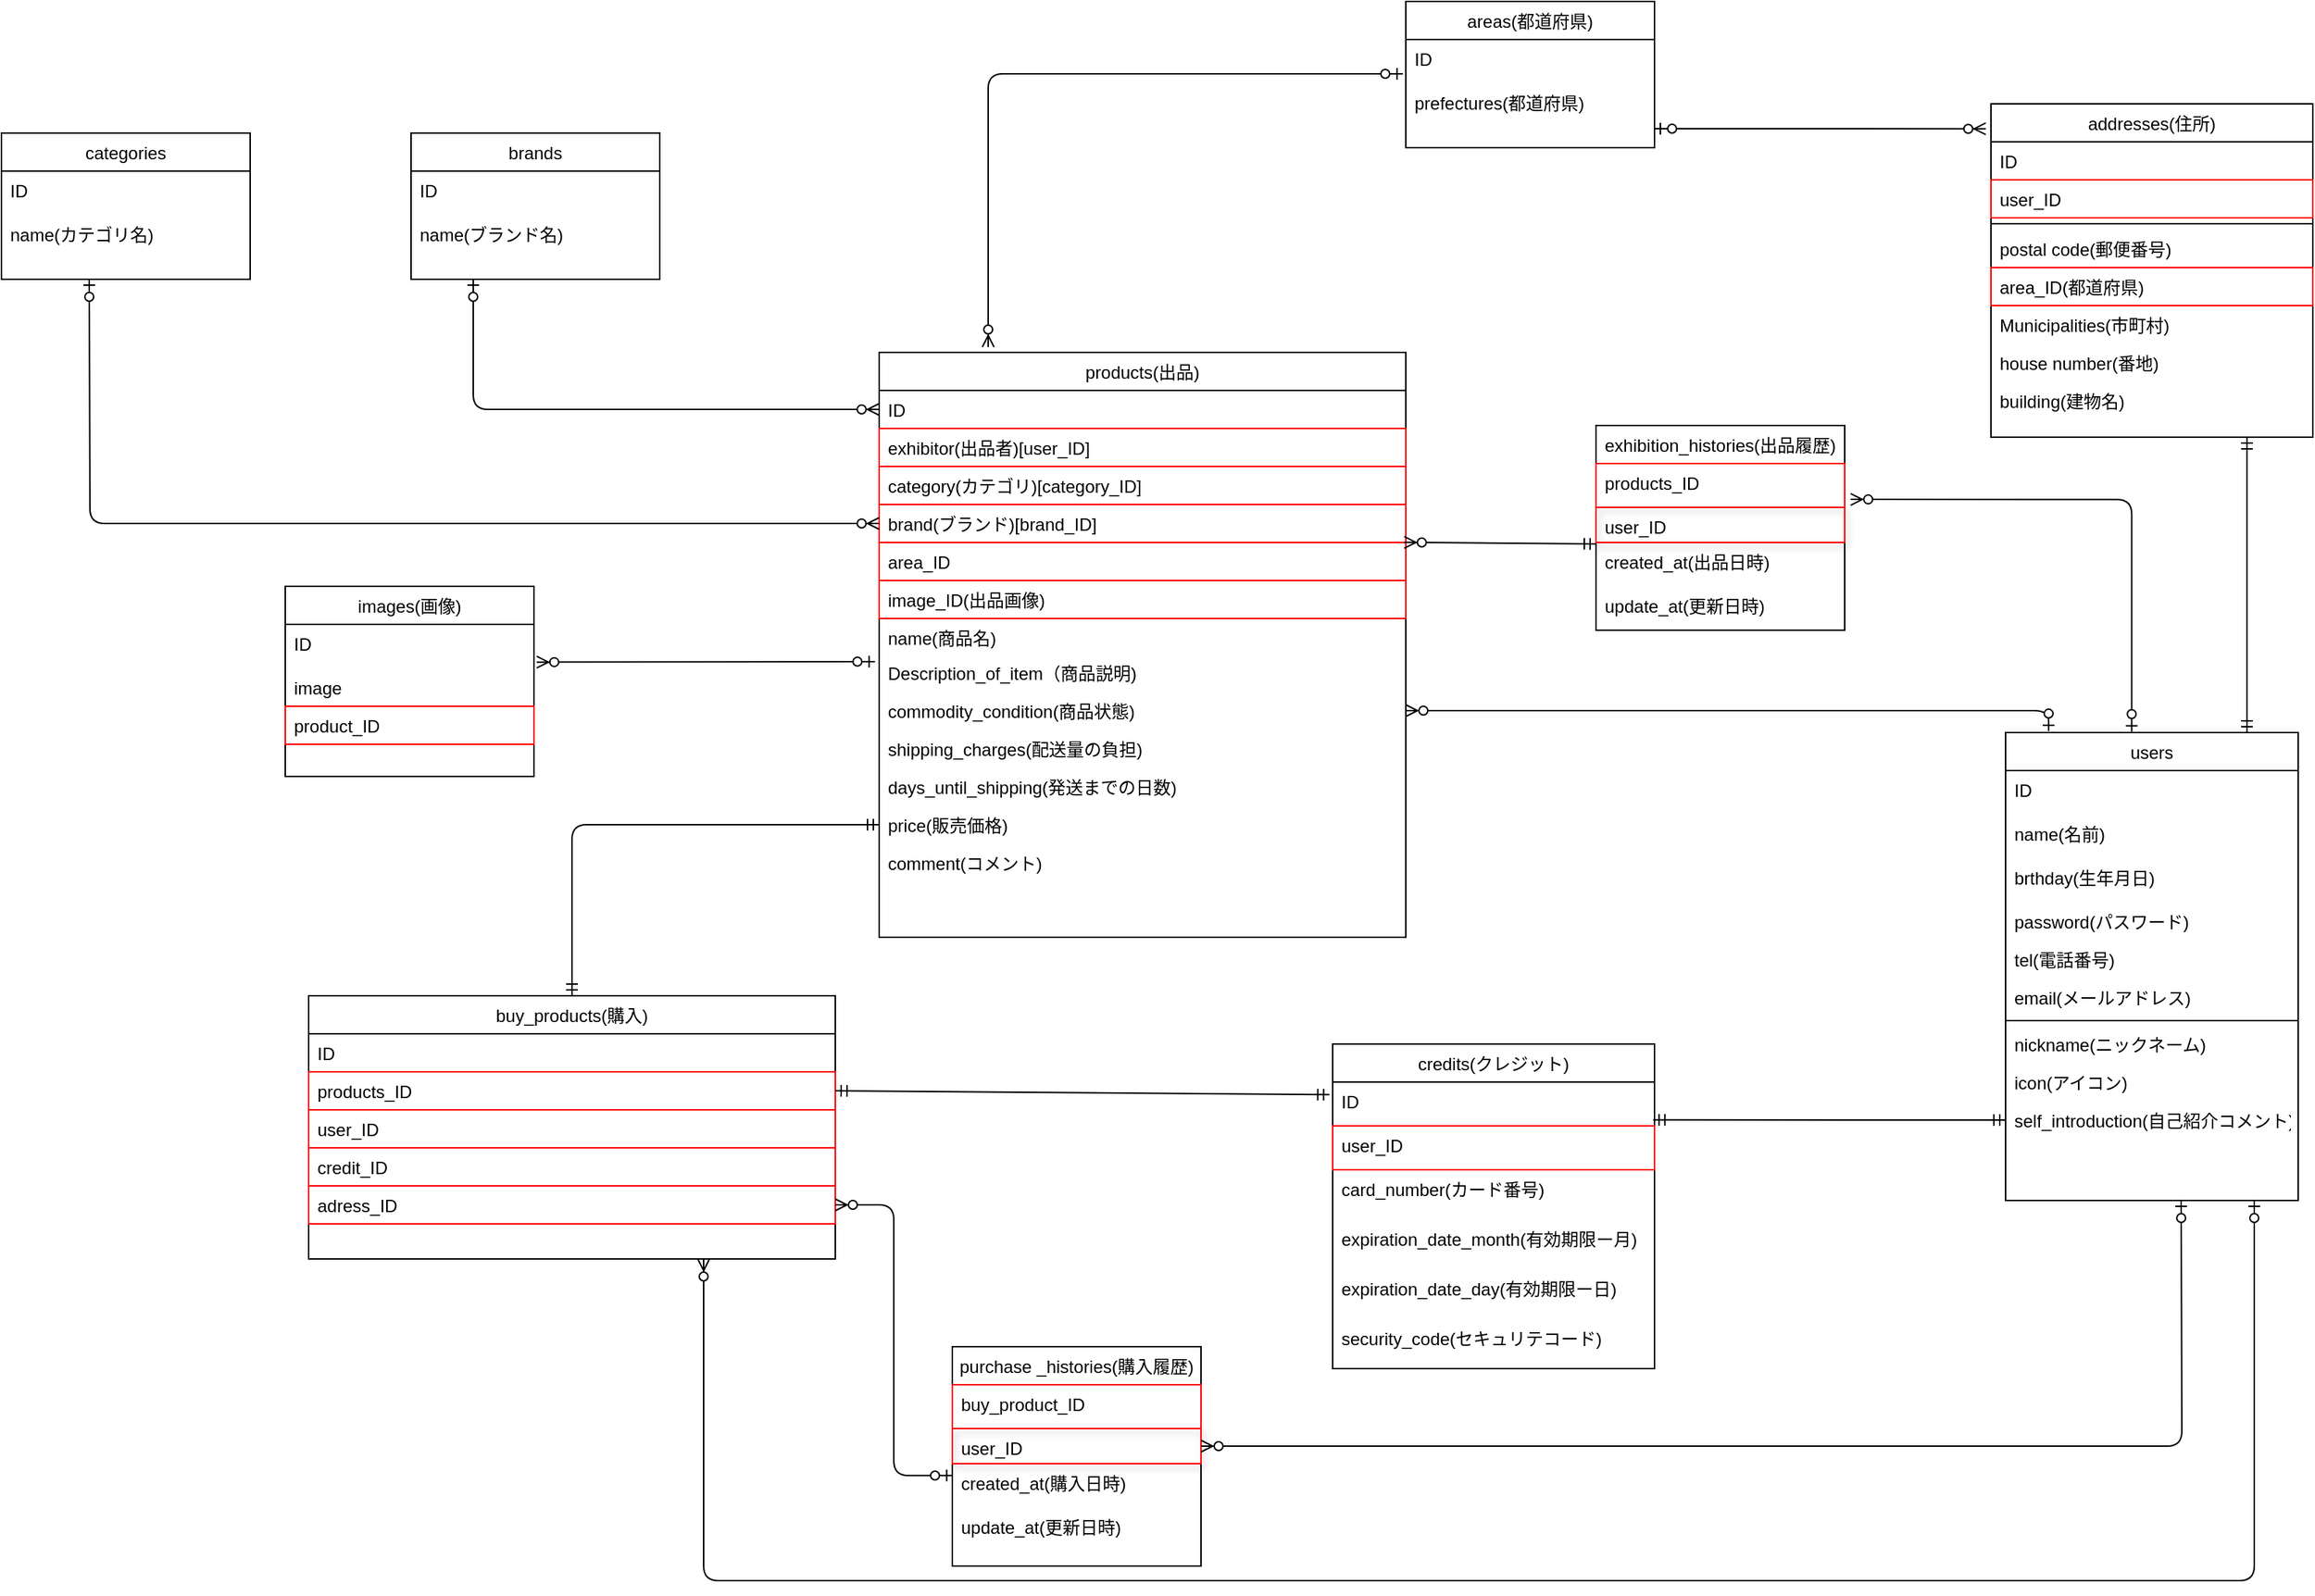 <mxfile version="13.1.3">
    <diagram id="6hGFLwfOUW9BJ-s0fimq" name="Page-1">
        <mxGraphModel dx="728" dy="439" grid="1" gridSize="10" guides="1" tooltips="1" connect="1" arrows="1" fold="1" page="1" pageScale="1" pageWidth="827" pageHeight="1169" math="0" shadow="0">
            <root>
                <mxCell id="0"/>
                <mxCell id="1" parent="0"/>
                <mxCell id="234" value="products(出品)" style="swimlane;fontStyle=0;align=center;verticalAlign=top;childLayout=stackLayout;horizontal=1;startSize=26;horizontalStack=0;resizeParent=1;resizeLast=0;collapsible=1;marginBottom=0;rounded=0;shadow=0;strokeWidth=1;" parent="1" vertex="1">
                    <mxGeometry x="650" y="310" width="360" height="400" as="geometry">
                        <mxRectangle x="280" y="280" width="160" height="26" as="alternateBounds"/>
                    </mxGeometry>
                </mxCell>
                <mxCell id="235" value="ID" style="text;align=left;verticalAlign=top;spacingLeft=4;spacingRight=4;overflow=hidden;rotatable=0;points=[[0,0.5],[1,0.5]];portConstraint=eastwest;rounded=0;shadow=0;html=0;" parent="234" vertex="1">
                    <mxGeometry y="26" width="360" height="26" as="geometry"/>
                </mxCell>
                <mxCell id="239" value="exhibitor(出品者)[user_ID]" style="text;align=left;verticalAlign=top;spacingLeft=4;spacingRight=4;overflow=hidden;rotatable=0;points=[[0,0.5],[1,0.5]];portConstraint=eastwest;strokeColor=#FF0000;" parent="234" vertex="1">
                    <mxGeometry y="52" width="360" height="26" as="geometry"/>
                </mxCell>
                <mxCell id="242" value="category(カテゴリ)[category_ID]" style="text;align=left;verticalAlign=top;spacingLeft=4;spacingRight=4;overflow=hidden;rotatable=0;points=[[0,0.5],[1,0.5]];portConstraint=eastwest;rounded=0;shadow=0;html=0;strokeColor=#FF0000;" parent="234" vertex="1">
                    <mxGeometry y="78" width="360" height="26" as="geometry"/>
                </mxCell>
                <mxCell id="261" value="brand(ブランド)[brand_ID]" style="text;align=left;verticalAlign=top;spacingLeft=4;spacingRight=4;overflow=hidden;rotatable=0;points=[[0,0.5],[1,0.5]];portConstraint=eastwest;rounded=0;shadow=0;html=0;strokeColor=#FF0000;" parent="234" vertex="1">
                    <mxGeometry y="104" width="360" height="26" as="geometry"/>
                </mxCell>
                <mxCell id="268" value="area_ID" style="text;align=left;verticalAlign=top;spacingLeft=4;spacingRight=4;overflow=hidden;rotatable=0;points=[[0,0.5],[1,0.5]];portConstraint=eastwest;rounded=0;shadow=0;html=0;strokeColor=#FF0000;" parent="234" vertex="1">
                    <mxGeometry y="130" width="360" height="26" as="geometry"/>
                </mxCell>
                <mxCell id="456" value="image_ID(出品画像)" style="text;align=left;verticalAlign=top;spacingLeft=4;spacingRight=4;overflow=hidden;rotatable=0;points=[[0,0.5],[1,0.5]];portConstraint=eastwest;rounded=0;shadow=0;html=0;strokeColor=#FF0000;" parent="234" vertex="1">
                    <mxGeometry y="156" width="360" height="26" as="geometry"/>
                </mxCell>
                <mxCell id="262" value="name(商品名)" style="text;align=left;verticalAlign=top;spacingLeft=4;spacingRight=4;overflow=hidden;rotatable=0;points=[[0,0.5],[1,0.5]];portConstraint=eastwest;rounded=0;shadow=0;html=0;" parent="234" vertex="1">
                    <mxGeometry y="182" width="360" height="24" as="geometry"/>
                </mxCell>
                <mxCell id="263" value="Description_of_item（商品説明)" style="text;align=left;verticalAlign=top;spacingLeft=4;spacingRight=4;overflow=hidden;rotatable=0;points=[[0,0.5],[1,0.5]];portConstraint=eastwest;rounded=0;shadow=0;html=0;" parent="234" vertex="1">
                    <mxGeometry y="206" width="360" height="26" as="geometry"/>
                </mxCell>
                <mxCell id="264" value="commodity_condition(商品状態)" style="text;align=left;verticalAlign=top;spacingLeft=4;spacingRight=4;overflow=hidden;rotatable=0;points=[[0,0.5],[1,0.5]];portConstraint=eastwest;rounded=0;shadow=0;html=0;" parent="234" vertex="1">
                    <mxGeometry y="232" width="360" height="26" as="geometry"/>
                </mxCell>
                <mxCell id="265" value="shipping_charges(配送量の負担)" style="text;align=left;verticalAlign=top;spacingLeft=4;spacingRight=4;overflow=hidden;rotatable=0;points=[[0,0.5],[1,0.5]];portConstraint=eastwest;rounded=0;shadow=0;html=0;" parent="234" vertex="1">
                    <mxGeometry y="258" width="360" height="26" as="geometry"/>
                </mxCell>
                <mxCell id="269" value="days_until_shipping(発送までの日数)" style="text;align=left;verticalAlign=top;spacingLeft=4;spacingRight=4;overflow=hidden;rotatable=0;points=[[0,0.5],[1,0.5]];portConstraint=eastwest;rounded=0;shadow=0;html=0;" parent="234" vertex="1">
                    <mxGeometry y="284" width="360" height="26" as="geometry"/>
                </mxCell>
                <mxCell id="270" value="price(販売価格)" style="text;align=left;verticalAlign=top;spacingLeft=4;spacingRight=4;overflow=hidden;rotatable=0;points=[[0,0.5],[1,0.5]];portConstraint=eastwest;rounded=0;shadow=0;html=0;" parent="234" vertex="1">
                    <mxGeometry y="310" width="360" height="26" as="geometry"/>
                </mxCell>
                <mxCell id="441" value="comment(コメント)" style="text;align=left;verticalAlign=top;spacingLeft=4;spacingRight=4;overflow=hidden;rotatable=0;points=[[0,0.5],[1,0.5]];portConstraint=eastwest;rounded=0;shadow=0;html=0;" parent="234" vertex="1">
                    <mxGeometry y="336" width="360" height="26" as="geometry"/>
                </mxCell>
                <mxCell id="98" value="addresses(住所)" style="swimlane;fontStyle=0;align=center;verticalAlign=top;childLayout=stackLayout;horizontal=1;startSize=26;horizontalStack=0;resizeParent=1;resizeLast=0;collapsible=1;marginBottom=0;rounded=0;shadow=0;strokeWidth=1;" parent="1" vertex="1">
                    <mxGeometry x="1410" y="140" width="220" height="228" as="geometry">
                        <mxRectangle x="550" y="140" width="160" height="26" as="alternateBounds"/>
                    </mxGeometry>
                </mxCell>
                <mxCell id="193" value="ID" style="text;align=left;verticalAlign=top;spacingLeft=4;spacingRight=4;overflow=hidden;rotatable=0;points=[[0,0.5],[1,0.5]];portConstraint=eastwest;rounded=0;shadow=0;html=0;" parent="98" vertex="1">
                    <mxGeometry y="26" width="220" height="26" as="geometry"/>
                </mxCell>
                <mxCell id="129" value="user_ID" style="text;align=left;verticalAlign=top;spacingLeft=4;spacingRight=4;overflow=hidden;rotatable=0;points=[[0,0.5],[1,0.5]];portConstraint=eastwest;rounded=0;shadow=0;html=0;strokeColor=#FF0000;" parent="98" vertex="1">
                    <mxGeometry y="52" width="220" height="26" as="geometry"/>
                </mxCell>
                <mxCell id="104" value="" style="line;html=1;strokeWidth=1;align=left;verticalAlign=middle;spacingTop=-1;spacingLeft=3;spacingRight=3;rotatable=0;labelPosition=right;points=[];portConstraint=eastwest;" parent="98" vertex="1">
                    <mxGeometry y="78" width="220" height="8" as="geometry"/>
                </mxCell>
                <mxCell id="105" value="postal code(郵便番号)" style="text;align=left;verticalAlign=top;spacingLeft=4;spacingRight=4;overflow=hidden;rotatable=0;points=[[0,0.5],[1,0.5]];portConstraint=eastwest;" parent="98" vertex="1">
                    <mxGeometry y="86" width="220" height="26" as="geometry"/>
                </mxCell>
                <mxCell id="106" value="area_ID(都道府県)" style="text;align=left;verticalAlign=top;spacingLeft=4;spacingRight=4;overflow=hidden;rotatable=0;points=[[0,0.5],[1,0.5]];portConstraint=eastwest;strokeColor=#FF0000;" parent="98" vertex="1">
                    <mxGeometry y="112" width="220" height="26" as="geometry"/>
                </mxCell>
                <mxCell id="130" value="Municipalities(市町村)" style="text;align=left;verticalAlign=top;spacingLeft=4;spacingRight=4;overflow=hidden;rotatable=0;points=[[0,0.5],[1,0.5]];portConstraint=eastwest;" parent="98" vertex="1">
                    <mxGeometry y="138" width="220" height="26" as="geometry"/>
                </mxCell>
                <mxCell id="103" value="house number(番地)" style="text;align=left;verticalAlign=top;spacingLeft=4;spacingRight=4;overflow=hidden;rotatable=0;points=[[0,0.5],[1,0.5]];portConstraint=eastwest;rounded=0;shadow=0;html=0;" parent="98" vertex="1">
                    <mxGeometry y="164" width="220" height="26" as="geometry"/>
                </mxCell>
                <mxCell id="132" value="building(建物名)" style="text;align=left;verticalAlign=top;spacingLeft=4;spacingRight=4;overflow=hidden;rotatable=0;points=[[0,0.5],[1,0.5]];portConstraint=eastwest;rounded=0;shadow=0;html=0;" parent="98" vertex="1">
                    <mxGeometry y="190" width="220" height="26" as="geometry"/>
                </mxCell>
                <mxCell id="111" value="users" style="swimlane;fontStyle=0;align=center;verticalAlign=top;childLayout=stackLayout;horizontal=1;startSize=26;horizontalStack=0;resizeParent=1;resizeLast=0;collapsible=1;marginBottom=0;rounded=0;shadow=0;strokeWidth=1;" parent="1" vertex="1">
                    <mxGeometry x="1420" y="570" width="200" height="320" as="geometry">
                        <mxRectangle x="340" y="380" width="170" height="26" as="alternateBounds"/>
                    </mxGeometry>
                </mxCell>
                <mxCell id="128" value="ID" style="text;align=left;verticalAlign=top;spacingLeft=4;spacingRight=4;overflow=hidden;rotatable=0;points=[[0,0.5],[1,0.5]];portConstraint=eastwest;" parent="111" vertex="1">
                    <mxGeometry y="26" width="200" height="30" as="geometry"/>
                </mxCell>
                <mxCell id="123" value="name(名前)" style="text;align=left;verticalAlign=top;spacingLeft=4;spacingRight=4;overflow=hidden;rotatable=0;points=[[0,0.5],[1,0.5]];portConstraint=eastwest;" parent="111" vertex="1">
                    <mxGeometry y="56" width="200" height="30" as="geometry"/>
                </mxCell>
                <mxCell id="124" value="brthday(生年月日)" style="text;align=left;verticalAlign=top;spacingLeft=4;spacingRight=4;overflow=hidden;rotatable=0;points=[[0,0.5],[1,0.5]];portConstraint=eastwest;" parent="111" vertex="1">
                    <mxGeometry y="86" width="200" height="30" as="geometry"/>
                </mxCell>
                <mxCell id="122" value="password(パスワード)" style="text;align=left;verticalAlign=top;spacingLeft=4;spacingRight=4;overflow=hidden;rotatable=0;points=[[0,0.5],[1,0.5]];portConstraint=eastwest;" parent="111" vertex="1">
                    <mxGeometry y="116" width="200" height="26" as="geometry"/>
                </mxCell>
                <mxCell id="197" value="tel(電話番号)" style="text;align=left;verticalAlign=top;spacingLeft=4;spacingRight=4;overflow=hidden;rotatable=0;points=[[0,0.5],[1,0.5]];portConstraint=eastwest;" parent="111" vertex="1">
                    <mxGeometry y="142" width="200" height="26" as="geometry"/>
                </mxCell>
                <mxCell id="198" value="email(メールアドレス)" style="text;align=left;verticalAlign=top;spacingLeft=4;spacingRight=4;overflow=hidden;rotatable=0;points=[[0,0.5],[1,0.5]];portConstraint=eastwest;" parent="111" vertex="1">
                    <mxGeometry y="168" width="200" height="26" as="geometry"/>
                </mxCell>
                <mxCell id="113" value="" style="line;html=1;strokeWidth=1;align=left;verticalAlign=middle;spacingTop=-1;spacingLeft=3;spacingRight=3;rotatable=0;labelPosition=right;points=[];portConstraint=eastwest;" parent="111" vertex="1">
                    <mxGeometry y="194" width="200" height="6" as="geometry"/>
                </mxCell>
                <mxCell id="112" value="nickname(ニックネーム)" style="text;align=left;verticalAlign=top;spacingLeft=4;spacingRight=4;overflow=hidden;rotatable=0;points=[[0,0.5],[1,0.5]];portConstraint=eastwest;" parent="111" vertex="1">
                    <mxGeometry y="200" width="200" height="26" as="geometry"/>
                </mxCell>
                <mxCell id="195" value="icon(アイコン)" style="text;align=left;verticalAlign=top;spacingLeft=4;spacingRight=4;overflow=hidden;rotatable=0;points=[[0,0.5],[1,0.5]];portConstraint=eastwest;" parent="111" vertex="1">
                    <mxGeometry y="226" width="200" height="26" as="geometry"/>
                </mxCell>
                <mxCell id="214" value="self_introduction(自己紹介コメント)" style="text;align=left;verticalAlign=top;spacingLeft=4;spacingRight=4;overflow=hidden;rotatable=0;points=[[0,0.5],[1,0.5]];portConstraint=eastwest;" parent="111" vertex="1">
                    <mxGeometry y="252" width="200" height="26" as="geometry"/>
                </mxCell>
                <mxCell id="332" value="" style="fontSize=12;html=1;endArrow=ERmandOne;startArrow=ERmandOne;entryX=0.5;entryY=0;entryDx=0;entryDy=0;exitX=0.5;exitY=1;exitDx=0;exitDy=0;" parent="1" edge="1">
                    <mxGeometry width="100" height="100" relative="1" as="geometry">
                        <mxPoint x="1585" y="368" as="sourcePoint"/>
                        <mxPoint x="1585" y="570" as="targetPoint"/>
                    </mxGeometry>
                </mxCell>
                <mxCell id="333" value="credits(クレジット)" style="swimlane;fontStyle=0;align=center;verticalAlign=top;childLayout=stackLayout;horizontal=1;startSize=26;horizontalStack=0;resizeParent=1;resizeLast=0;collapsible=1;marginBottom=0;rounded=0;shadow=0;strokeWidth=1;" parent="1" vertex="1">
                    <mxGeometry x="960" y="783" width="220" height="222" as="geometry">
                        <mxRectangle x="340" y="380" width="170" height="26" as="alternateBounds"/>
                    </mxGeometry>
                </mxCell>
                <mxCell id="334" value="ID" style="text;align=left;verticalAlign=top;spacingLeft=4;spacingRight=4;overflow=hidden;rotatable=0;points=[[0,0.5],[1,0.5]];portConstraint=eastwest;" parent="333" vertex="1">
                    <mxGeometry y="26" width="220" height="30" as="geometry"/>
                </mxCell>
                <mxCell id="336" value="user_ID" style="text;align=left;verticalAlign=top;spacingLeft=4;spacingRight=4;overflow=hidden;rotatable=0;points=[[0,0.5],[1,0.5]];portConstraint=eastwest;strokeColor=#FF0000;" parent="333" vertex="1">
                    <mxGeometry y="56" width="220" height="30" as="geometry"/>
                </mxCell>
                <mxCell id="335" value="card_number(カード番号)" style="text;align=left;verticalAlign=top;spacingLeft=4;spacingRight=4;overflow=hidden;rotatable=0;points=[[0,0.5],[1,0.5]];portConstraint=eastwest;" parent="333" vertex="1">
                    <mxGeometry y="86" width="220" height="34" as="geometry"/>
                </mxCell>
                <mxCell id="341" value="expiration_date_month(有効期限ー月)" style="text;align=left;verticalAlign=top;spacingLeft=4;spacingRight=4;overflow=hidden;rotatable=0;points=[[0,0.5],[1,0.5]];portConstraint=eastwest;" parent="333" vertex="1">
                    <mxGeometry y="120" width="220" height="34" as="geometry"/>
                </mxCell>
                <mxCell id="342" value="expiration_date_day(有効期限ー日)" style="text;align=left;verticalAlign=top;spacingLeft=4;spacingRight=4;overflow=hidden;rotatable=0;points=[[0,0.5],[1,0.5]];portConstraint=eastwest;" parent="333" vertex="1">
                    <mxGeometry y="154" width="220" height="34" as="geometry"/>
                </mxCell>
                <mxCell id="343" value="security_code(セキュリテコード)" style="text;align=left;verticalAlign=top;spacingLeft=4;spacingRight=4;overflow=hidden;rotatable=0;points=[[0,0.5],[1,0.5]];portConstraint=eastwest;" parent="333" vertex="1">
                    <mxGeometry y="188" width="220" height="34" as="geometry"/>
                </mxCell>
                <mxCell id="345" value="" style="fontSize=12;html=1;endArrow=ERmandOne;startArrow=ERmandOne;exitX=0.996;exitY=-0.137;exitDx=0;exitDy=0;exitPerimeter=0;entryX=0;entryY=0.5;entryDx=0;entryDy=0;" parent="1" source="336" target="214" edge="1">
                    <mxGeometry width="100" height="100" relative="1" as="geometry">
                        <mxPoint x="1200" y="860" as="sourcePoint"/>
                        <mxPoint x="1370" y="880" as="targetPoint"/>
                    </mxGeometry>
                </mxCell>
                <mxCell id="354" value="brands" style="swimlane;fontStyle=0;align=center;verticalAlign=top;childLayout=stackLayout;horizontal=1;startSize=26;horizontalStack=0;resizeParent=1;resizeLast=0;collapsible=1;marginBottom=0;rounded=0;shadow=0;strokeWidth=1;" parent="1" vertex="1">
                    <mxGeometry x="330" y="160" width="170" height="100" as="geometry">
                        <mxRectangle x="340" y="380" width="170" height="26" as="alternateBounds"/>
                    </mxGeometry>
                </mxCell>
                <mxCell id="355" value="ID" style="text;align=left;verticalAlign=top;spacingLeft=4;spacingRight=4;overflow=hidden;rotatable=0;points=[[0,0.5],[1,0.5]];portConstraint=eastwest;" parent="354" vertex="1">
                    <mxGeometry y="26" width="170" height="30" as="geometry"/>
                </mxCell>
                <mxCell id="359" value="name(ブランド名)" style="text;align=left;verticalAlign=top;spacingLeft=4;spacingRight=4;overflow=hidden;rotatable=0;points=[[0,0.5],[1,0.5]];portConstraint=eastwest;" parent="354" vertex="1">
                    <mxGeometry y="56" width="170" height="30" as="geometry"/>
                </mxCell>
                <mxCell id="361" value="categories" style="swimlane;fontStyle=0;align=center;verticalAlign=top;childLayout=stackLayout;horizontal=1;startSize=26;horizontalStack=0;resizeParent=1;resizeLast=0;collapsible=1;marginBottom=0;rounded=0;shadow=0;strokeWidth=1;" parent="1" vertex="1">
                    <mxGeometry x="50" y="160" width="170" height="100" as="geometry">
                        <mxRectangle x="340" y="380" width="170" height="26" as="alternateBounds"/>
                    </mxGeometry>
                </mxCell>
                <mxCell id="362" value="ID" style="text;align=left;verticalAlign=top;spacingLeft=4;spacingRight=4;overflow=hidden;rotatable=0;points=[[0,0.5],[1,0.5]];portConstraint=eastwest;" parent="361" vertex="1">
                    <mxGeometry y="26" width="170" height="30" as="geometry"/>
                </mxCell>
                <mxCell id="364" value="name(カテゴリ名)" style="text;align=left;verticalAlign=top;spacingLeft=4;spacingRight=4;overflow=hidden;rotatable=0;points=[[0,0.5],[1,0.5]];portConstraint=eastwest;" parent="361" vertex="1">
                    <mxGeometry y="56" width="170" height="30" as="geometry"/>
                </mxCell>
                <mxCell id="366" value="areas(都道府県)" style="swimlane;fontStyle=0;align=center;verticalAlign=top;childLayout=stackLayout;horizontal=1;startSize=26;horizontalStack=0;resizeParent=1;resizeLast=0;collapsible=1;marginBottom=0;rounded=0;shadow=0;strokeWidth=1;" parent="1" vertex="1">
                    <mxGeometry x="1010" y="70" width="170" height="100" as="geometry">
                        <mxRectangle x="340" y="380" width="170" height="26" as="alternateBounds"/>
                    </mxGeometry>
                </mxCell>
                <mxCell id="367" value="ID" style="text;align=left;verticalAlign=top;spacingLeft=4;spacingRight=4;overflow=hidden;rotatable=0;points=[[0,0.5],[1,0.5]];portConstraint=eastwest;" parent="366" vertex="1">
                    <mxGeometry y="26" width="170" height="30" as="geometry"/>
                </mxCell>
                <mxCell id="435" value="prefectures(都道府県) " style="text;align=left;verticalAlign=top;spacingLeft=4;spacingRight=4;overflow=hidden;rotatable=0;points=[[0,0.5],[1,0.5]];portConstraint=eastwest;strokeColor=none;" parent="366" vertex="1">
                    <mxGeometry y="56" width="170" height="26" as="geometry"/>
                </mxCell>
                <mxCell id="398" value="" style="edgeStyle=orthogonalEdgeStyle;fontSize=12;html=1;endArrow=ERzeroToMany;startArrow=ERzeroToOne;entryX=0;entryY=0.5;entryDx=0;entryDy=0;" parent="1" target="261" edge="1">
                    <mxGeometry width="100" height="100" relative="1" as="geometry">
                        <mxPoint x="110" y="260" as="sourcePoint"/>
                        <mxPoint x="610" y="380" as="targetPoint"/>
                    </mxGeometry>
                </mxCell>
                <mxCell id="399" value="" style="edgeStyle=orthogonalEdgeStyle;fontSize=12;html=1;endArrow=ERzeroToMany;startArrow=ERzeroToOne;exitX=0.25;exitY=1;exitDx=0;exitDy=0;entryX=0;entryY=0.5;entryDx=0;entryDy=0;" parent="1" source="354" target="235" edge="1">
                    <mxGeometry width="100" height="100" relative="1" as="geometry">
                        <mxPoint x="340" y="360" as="sourcePoint"/>
                        <mxPoint x="570" y="380" as="targetPoint"/>
                    </mxGeometry>
                </mxCell>
                <mxCell id="381" value="buy_products(購入)" style="swimlane;fontStyle=0;align=center;verticalAlign=top;childLayout=stackLayout;horizontal=1;startSize=26;horizontalStack=0;resizeParent=1;resizeLast=0;collapsible=1;marginBottom=0;rounded=0;shadow=0;strokeWidth=1;" parent="1" vertex="1">
                    <mxGeometry x="260" y="750" width="360" height="180" as="geometry">
                        <mxRectangle x="280" y="280" width="160" height="26" as="alternateBounds"/>
                    </mxGeometry>
                </mxCell>
                <mxCell id="382" value="ID" style="text;align=left;verticalAlign=top;spacingLeft=4;spacingRight=4;overflow=hidden;rotatable=0;points=[[0,0.5],[1,0.5]];portConstraint=eastwest;rounded=0;shadow=0;html=0;" parent="381" vertex="1">
                    <mxGeometry y="26" width="360" height="26" as="geometry"/>
                </mxCell>
                <mxCell id="393" value="products_ID" style="text;align=left;verticalAlign=top;spacingLeft=4;spacingRight=4;overflow=hidden;rotatable=0;points=[[0,0.5],[1,0.5]];portConstraint=eastwest;rounded=0;shadow=0;html=0;strokeColor=#FF0000;" parent="381" vertex="1">
                    <mxGeometry y="52" width="360" height="26" as="geometry"/>
                </mxCell>
                <mxCell id="383" value="user_ID" style="text;align=left;verticalAlign=top;spacingLeft=4;spacingRight=4;overflow=hidden;rotatable=0;points=[[0,0.5],[1,0.5]];portConstraint=eastwest;strokeColor=#FF0000;" parent="381" vertex="1">
                    <mxGeometry y="78" width="360" height="26" as="geometry"/>
                </mxCell>
                <mxCell id="392" value="credit_ID" style="text;align=left;verticalAlign=top;spacingLeft=4;spacingRight=4;overflow=hidden;rotatable=0;points=[[0,0.5],[1,0.5]];portConstraint=eastwest;rounded=0;shadow=0;html=0;strokeColor=#FF0000;" parent="381" vertex="1">
                    <mxGeometry y="104" width="360" height="26" as="geometry"/>
                </mxCell>
                <mxCell id="384" value="adress_ID" style="text;align=left;verticalAlign=top;spacingLeft=4;spacingRight=4;overflow=hidden;rotatable=0;points=[[0,0.5],[1,0.5]];portConstraint=eastwest;rounded=0;shadow=0;html=0;strokeColor=#FF0000;" parent="381" vertex="1">
                    <mxGeometry y="130" width="360" height="26" as="geometry"/>
                </mxCell>
                <mxCell id="402" value="" style="edgeStyle=orthogonalEdgeStyle;fontSize=12;html=1;endArrow=ERmandOne;startArrow=ERmandOne;exitX=0.5;exitY=0;exitDx=0;exitDy=0;entryX=0;entryY=0.5;entryDx=0;entryDy=0;" parent="1" source="381" target="270" edge="1">
                    <mxGeometry width="100" height="100" relative="1" as="geometry">
                        <mxPoint x="790" y="680" as="sourcePoint"/>
                        <mxPoint x="500" y="540" as="targetPoint"/>
                    </mxGeometry>
                </mxCell>
                <mxCell id="404" value="" style="edgeStyle=orthogonalEdgeStyle;fontSize=12;html=1;endArrow=ERzeroToMany;startArrow=ERzeroToOne;entryX=0.207;entryY=-0.009;entryDx=0;entryDy=0;entryPerimeter=0;exitX=-0.012;exitY=0.783;exitDx=0;exitDy=0;exitPerimeter=0;" parent="1" source="367" target="234" edge="1">
                    <mxGeometry width="100" height="100" relative="1" as="geometry">
                        <mxPoint x="820" y="141" as="sourcePoint"/>
                        <mxPoint x="730" y="230" as="targetPoint"/>
                    </mxGeometry>
                </mxCell>
                <mxCell id="429" value="exhibition_histories(出品履歴)" style="swimlane;fontStyle=0;align=center;verticalAlign=top;childLayout=stackLayout;horizontal=1;startSize=26;horizontalStack=0;resizeParent=1;resizeLast=0;collapsible=1;marginBottom=0;rounded=0;shadow=0;strokeWidth=1;" parent="1" vertex="1">
                    <mxGeometry x="1140" y="360" width="170" height="140" as="geometry">
                        <mxRectangle x="340" y="380" width="170" height="26" as="alternateBounds"/>
                    </mxGeometry>
                </mxCell>
                <mxCell id="430" value="products_ID" style="text;align=left;verticalAlign=top;spacingLeft=4;spacingRight=4;overflow=hidden;rotatable=0;points=[[0,0.5],[1,0.5]];portConstraint=eastwest;strokeColor=#FF0000;" parent="429" vertex="1">
                    <mxGeometry y="26" width="170" height="30" as="geometry"/>
                </mxCell>
                <mxCell id="431" value="user_ID" style="text;align=left;verticalAlign=top;spacingLeft=4;spacingRight=4;overflow=hidden;rotatable=0;points=[[0,0.5],[1,0.5]];portConstraint=eastwest;shadow=1;strokeColor=#FF0000;" parent="429" vertex="1">
                    <mxGeometry y="56" width="170" height="24" as="geometry"/>
                </mxCell>
                <mxCell id="432" value="created_at(出品日時)" style="text;align=left;verticalAlign=top;spacingLeft=4;spacingRight=4;overflow=hidden;rotatable=0;points=[[0,0.5],[1,0.5]];portConstraint=eastwest;" parent="429" vertex="1">
                    <mxGeometry y="80" width="170" height="30" as="geometry"/>
                </mxCell>
                <mxCell id="445" value="update_at(更新日時)" style="text;align=left;verticalAlign=top;spacingLeft=4;spacingRight=4;overflow=hidden;rotatable=0;points=[[0,0.5],[1,0.5]];portConstraint=eastwest;" parent="429" vertex="1">
                    <mxGeometry y="110" width="170" height="30" as="geometry"/>
                </mxCell>
                <mxCell id="449" value="images(画像)" style="swimlane;fontStyle=0;align=center;verticalAlign=top;childLayout=stackLayout;horizontal=1;startSize=26;horizontalStack=0;resizeParent=1;resizeLast=0;collapsible=1;marginBottom=0;rounded=0;shadow=0;strokeWidth=1;" parent="1" vertex="1">
                    <mxGeometry x="244" y="470" width="170" height="130" as="geometry">
                        <mxRectangle x="340" y="380" width="170" height="26" as="alternateBounds"/>
                    </mxGeometry>
                </mxCell>
                <mxCell id="450" value="ID" style="text;align=left;verticalAlign=top;spacingLeft=4;spacingRight=4;overflow=hidden;rotatable=0;points=[[0,0.5],[1,0.5]];portConstraint=eastwest;" parent="449" vertex="1">
                    <mxGeometry y="26" width="170" height="30" as="geometry"/>
                </mxCell>
                <mxCell id="451" value="image" style="text;align=left;verticalAlign=top;spacingLeft=4;spacingRight=4;overflow=hidden;rotatable=0;points=[[0,0.5],[1,0.5]];portConstraint=eastwest;strokeColor=none;" parent="449" vertex="1">
                    <mxGeometry y="56" width="170" height="26" as="geometry"/>
                </mxCell>
                <mxCell id="457" value="product_ID" style="text;align=left;verticalAlign=top;spacingLeft=4;spacingRight=4;overflow=hidden;rotatable=0;points=[[0,0.5],[1,0.5]];portConstraint=eastwest;strokeColor=#FF0000;" vertex="1" parent="449">
                    <mxGeometry y="82" width="170" height="26" as="geometry"/>
                </mxCell>
                <mxCell id="405" value="purchase _histories(購入履歴)" style="swimlane;fontStyle=0;align=center;verticalAlign=top;childLayout=stackLayout;horizontal=1;startSize=26;horizontalStack=0;resizeParent=1;resizeLast=0;collapsible=1;marginBottom=0;rounded=0;shadow=0;strokeWidth=1;" parent="1" vertex="1">
                    <mxGeometry x="700" y="990" width="170" height="150" as="geometry">
                        <mxRectangle x="340" y="380" width="170" height="26" as="alternateBounds"/>
                    </mxGeometry>
                </mxCell>
                <mxCell id="407" value="buy_product_ID" style="text;align=left;verticalAlign=top;spacingLeft=4;spacingRight=4;overflow=hidden;rotatable=0;points=[[0,0.5],[1,0.5]];portConstraint=eastwest;strokeColor=#FF0000;" parent="405" vertex="1">
                    <mxGeometry y="26" width="170" height="30" as="geometry"/>
                </mxCell>
                <mxCell id="408" value="user_ID" style="text;align=left;verticalAlign=top;spacingLeft=4;spacingRight=4;overflow=hidden;rotatable=0;points=[[0,0.5],[1,0.5]];portConstraint=eastwest;shadow=1;strokeColor=#FF0000;" parent="405" vertex="1">
                    <mxGeometry y="56" width="170" height="24" as="geometry"/>
                </mxCell>
                <mxCell id="409" value="created_at(購入日時)" style="text;align=left;verticalAlign=top;spacingLeft=4;spacingRight=4;overflow=hidden;rotatable=0;points=[[0,0.5],[1,0.5]];portConstraint=eastwest;" parent="405" vertex="1">
                    <mxGeometry y="80" width="170" height="30" as="geometry"/>
                </mxCell>
                <mxCell id="446" value="update_at(更新日時)" style="text;align=left;verticalAlign=top;spacingLeft=4;spacingRight=4;overflow=hidden;rotatable=0;points=[[0,0.5],[1,0.5]];portConstraint=eastwest;" parent="405" vertex="1">
                    <mxGeometry y="110" width="170" height="30" as="geometry"/>
                </mxCell>
                <mxCell id="410" value="" style="edgeStyle=orthogonalEdgeStyle;fontSize=12;html=1;endArrow=ERzeroToMany;startArrow=ERzeroToOne;exitX=0.001;exitY=0.27;exitDx=0;exitDy=0;exitPerimeter=0;" parent="1" source="409" target="384" edge="1">
                    <mxGeometry width="100" height="100" relative="1" as="geometry">
                        <mxPoint x="480" y="960" as="sourcePoint"/>
                        <mxPoint x="390" y="970" as="targetPoint"/>
                    </mxGeometry>
                </mxCell>
                <mxCell id="425" value="" style="edgeStyle=orthogonalEdgeStyle;fontSize=12;html=1;endArrow=ERzeroToMany;startArrow=ERzeroToOne;entryX=1;entryY=0.5;entryDx=0;entryDy=0;" parent="1" target="408" edge="1">
                    <mxGeometry width="100" height="100" relative="1" as="geometry">
                        <mxPoint x="1540" y="890" as="sourcePoint"/>
                        <mxPoint x="1230" y="1100" as="targetPoint"/>
                    </mxGeometry>
                </mxCell>
                <mxCell id="426" value="" style="fontSize=12;html=1;endArrow=ERmandOne;startArrow=ERmandOne;exitX=1;exitY=0.5;exitDx=0;exitDy=0;entryX=-0.01;entryY=0.289;entryDx=0;entryDy=0;entryPerimeter=0;" parent="1" source="393" target="334" edge="1">
                    <mxGeometry width="100" height="100" relative="1" as="geometry">
                        <mxPoint x="720" y="890" as="sourcePoint"/>
                        <mxPoint x="820" y="790" as="targetPoint"/>
                    </mxGeometry>
                </mxCell>
                <mxCell id="433" value="" style="edgeStyle=orthogonalEdgeStyle;fontSize=12;html=1;endArrow=ERzeroToMany;startArrow=ERzeroToOne;exitX=0.431;exitY=-0.002;exitDx=0;exitDy=0;exitPerimeter=0;entryX=1.024;entryY=-0.227;entryDx=0;entryDy=0;entryPerimeter=0;" parent="1" source="111" target="431" edge="1">
                    <mxGeometry width="100" height="100" relative="1" as="geometry">
                        <mxPoint x="1510" y="520" as="sourcePoint"/>
                        <mxPoint x="1210" y="410" as="targetPoint"/>
                    </mxGeometry>
                </mxCell>
                <mxCell id="434" value="" style="fontSize=12;html=1;endArrow=ERzeroToMany;startArrow=ERmandOne;exitX=0;exitY=0.5;exitDx=0;exitDy=0;entryX=0.997;entryY=-0.004;entryDx=0;entryDy=0;entryPerimeter=0;" parent="1" edge="1">
                    <mxGeometry width="100" height="100" relative="1" as="geometry">
                        <mxPoint x="1140" y="441" as="sourcePoint"/>
                        <mxPoint x="1008.92" y="439.896" as="targetPoint"/>
                    </mxGeometry>
                </mxCell>
                <mxCell id="436" value="" style="fontSize=12;html=1;endArrow=ERzeroToMany;startArrow=ERzeroToOne;entryX=-0.016;entryY=0.075;entryDx=0;entryDy=0;entryPerimeter=0;" parent="1" target="98" edge="1">
                    <mxGeometry width="100" height="100" relative="1" as="geometry">
                        <mxPoint x="1180" y="157" as="sourcePoint"/>
                        <mxPoint x="1200" y="150" as="targetPoint"/>
                    </mxGeometry>
                </mxCell>
                <mxCell id="437" value="" style="edgeStyle=orthogonalEdgeStyle;fontSize=12;html=1;endArrow=ERzeroToMany;startArrow=ERzeroToOne;entryX=1;entryY=0.5;entryDx=0;entryDy=0;exitX=0.147;exitY=-0.003;exitDx=0;exitDy=0;exitPerimeter=0;" parent="1" source="111" target="264" edge="1">
                    <mxGeometry width="100" height="100" relative="1" as="geometry">
                        <mxPoint x="1450" y="560" as="sourcePoint"/>
                        <mxPoint x="1150" y="517" as="targetPoint"/>
                    </mxGeometry>
                </mxCell>
                <mxCell id="439" value="" style="edgeStyle=orthogonalEdgeStyle;fontSize=12;html=1;endArrow=ERzeroToMany;startArrow=ERzeroToOne;entryX=0.75;entryY=1;entryDx=0;entryDy=0;" parent="1" target="381" edge="1">
                    <mxGeometry width="100" height="100" relative="1" as="geometry">
                        <mxPoint x="1590" y="890" as="sourcePoint"/>
                        <mxPoint x="530" y="1040" as="targetPoint"/>
                        <Array as="points">
                            <mxPoint x="1590" y="1150"/>
                            <mxPoint x="530" y="1150"/>
                        </Array>
                    </mxGeometry>
                </mxCell>
                <mxCell id="455" value="" style="fontSize=12;html=1;endArrow=ERzeroToMany;startArrow=ERzeroToOne;entryX=1.011;entryY=0.861;entryDx=0;entryDy=0;entryPerimeter=0;exitX=-0.008;exitY=0.212;exitDx=0;exitDy=0;exitPerimeter=0;" parent="1" source="263" target="450" edge="1">
                    <mxGeometry width="100" height="100" relative="1" as="geometry">
                        <mxPoint x="640" y="522" as="sourcePoint"/>
                        <mxPoint x="530" y="490" as="targetPoint"/>
                    </mxGeometry>
                </mxCell>
            </root>
        </mxGraphModel>
    </diagram>
</mxfile>